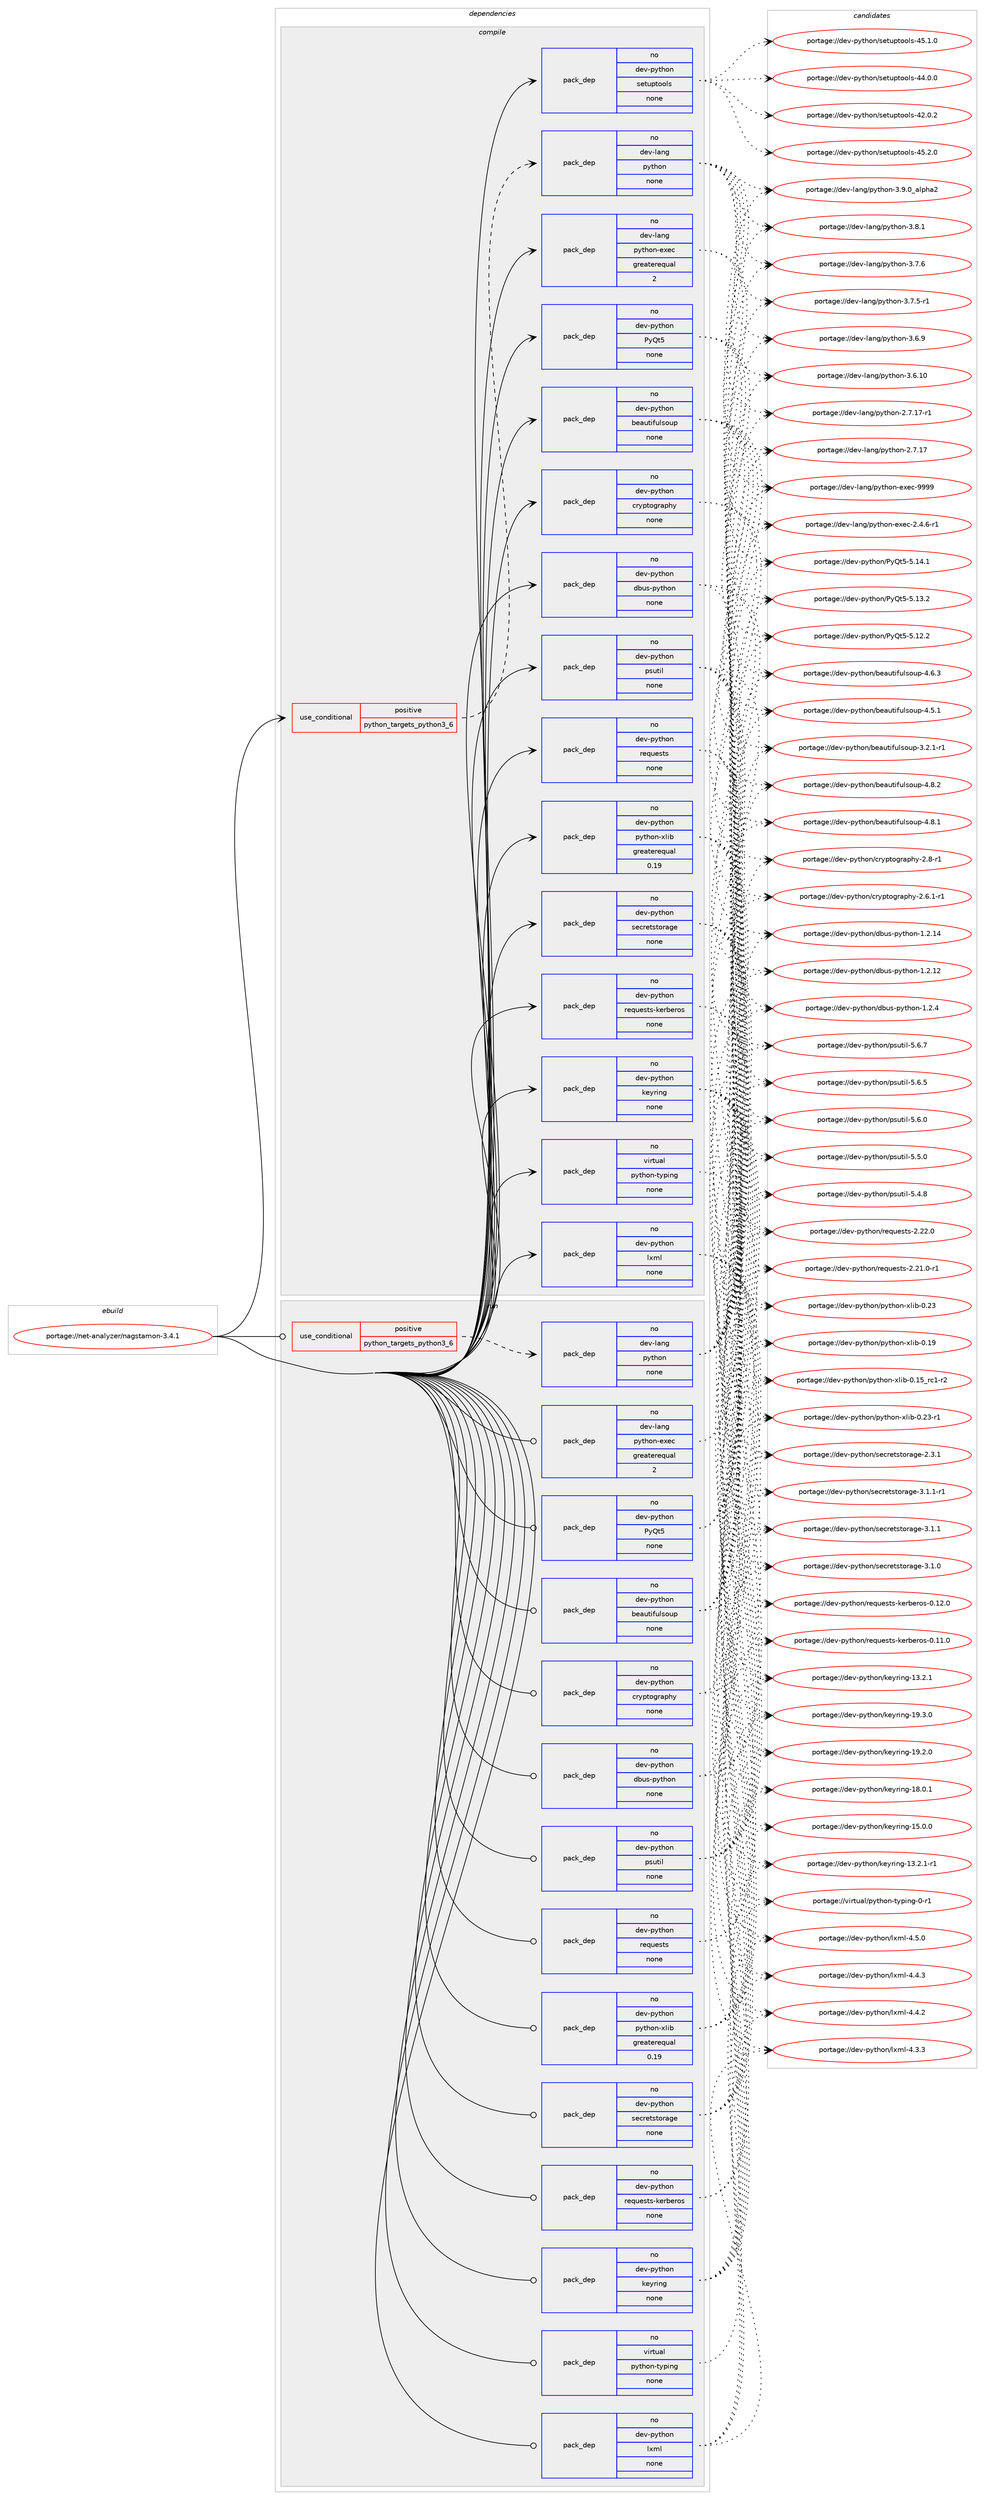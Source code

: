 digraph prolog {

# *************
# Graph options
# *************

newrank=true;
concentrate=true;
compound=true;
graph [rankdir=LR,fontname=Helvetica,fontsize=10,ranksep=1.5];#, ranksep=2.5, nodesep=0.2];
edge  [arrowhead=vee];
node  [fontname=Helvetica,fontsize=10];

# **********
# The ebuild
# **********

subgraph cluster_leftcol {
color=gray;
rank=same;
label=<<i>ebuild</i>>;
id [label="portage://net-analyzer/nagstamon-3.4.1", color=red, width=4, href="../net-analyzer/nagstamon-3.4.1.svg"];
}

# ****************
# The dependencies
# ****************

subgraph cluster_midcol {
color=gray;
label=<<i>dependencies</i>>;
subgraph cluster_compile {
fillcolor="#eeeeee";
style=filled;
label=<<i>compile</i>>;
subgraph cond34678 {
dependency154075 [label=<<TABLE BORDER="0" CELLBORDER="1" CELLSPACING="0" CELLPADDING="4"><TR><TD ROWSPAN="3" CELLPADDING="10">use_conditional</TD></TR><TR><TD>positive</TD></TR><TR><TD>python_targets_python3_6</TD></TR></TABLE>>, shape=none, color=red];
subgraph pack116870 {
dependency154076 [label=<<TABLE BORDER="0" CELLBORDER="1" CELLSPACING="0" CELLPADDING="4" WIDTH="220"><TR><TD ROWSPAN="6" CELLPADDING="30">pack_dep</TD></TR><TR><TD WIDTH="110">no</TD></TR><TR><TD>dev-lang</TD></TR><TR><TD>python</TD></TR><TR><TD>none</TD></TR><TR><TD></TD></TR></TABLE>>, shape=none, color=blue];
}
dependency154075:e -> dependency154076:w [weight=20,style="dashed",arrowhead="vee"];
}
id:e -> dependency154075:w [weight=20,style="solid",arrowhead="vee"];
subgraph pack116871 {
dependency154077 [label=<<TABLE BORDER="0" CELLBORDER="1" CELLSPACING="0" CELLPADDING="4" WIDTH="220"><TR><TD ROWSPAN="6" CELLPADDING="30">pack_dep</TD></TR><TR><TD WIDTH="110">no</TD></TR><TR><TD>dev-lang</TD></TR><TR><TD>python-exec</TD></TR><TR><TD>greaterequal</TD></TR><TR><TD>2</TD></TR></TABLE>>, shape=none, color=blue];
}
id:e -> dependency154077:w [weight=20,style="solid",arrowhead="vee"];
subgraph pack116872 {
dependency154078 [label=<<TABLE BORDER="0" CELLBORDER="1" CELLSPACING="0" CELLPADDING="4" WIDTH="220"><TR><TD ROWSPAN="6" CELLPADDING="30">pack_dep</TD></TR><TR><TD WIDTH="110">no</TD></TR><TR><TD>dev-python</TD></TR><TR><TD>PyQt5</TD></TR><TR><TD>none</TD></TR><TR><TD></TD></TR></TABLE>>, shape=none, color=blue];
}
id:e -> dependency154078:w [weight=20,style="solid",arrowhead="vee"];
subgraph pack116873 {
dependency154079 [label=<<TABLE BORDER="0" CELLBORDER="1" CELLSPACING="0" CELLPADDING="4" WIDTH="220"><TR><TD ROWSPAN="6" CELLPADDING="30">pack_dep</TD></TR><TR><TD WIDTH="110">no</TD></TR><TR><TD>dev-python</TD></TR><TR><TD>beautifulsoup</TD></TR><TR><TD>none</TD></TR><TR><TD></TD></TR></TABLE>>, shape=none, color=blue];
}
id:e -> dependency154079:w [weight=20,style="solid",arrowhead="vee"];
subgraph pack116874 {
dependency154080 [label=<<TABLE BORDER="0" CELLBORDER="1" CELLSPACING="0" CELLPADDING="4" WIDTH="220"><TR><TD ROWSPAN="6" CELLPADDING="30">pack_dep</TD></TR><TR><TD WIDTH="110">no</TD></TR><TR><TD>dev-python</TD></TR><TR><TD>cryptography</TD></TR><TR><TD>none</TD></TR><TR><TD></TD></TR></TABLE>>, shape=none, color=blue];
}
id:e -> dependency154080:w [weight=20,style="solid",arrowhead="vee"];
subgraph pack116875 {
dependency154081 [label=<<TABLE BORDER="0" CELLBORDER="1" CELLSPACING="0" CELLPADDING="4" WIDTH="220"><TR><TD ROWSPAN="6" CELLPADDING="30">pack_dep</TD></TR><TR><TD WIDTH="110">no</TD></TR><TR><TD>dev-python</TD></TR><TR><TD>dbus-python</TD></TR><TR><TD>none</TD></TR><TR><TD></TD></TR></TABLE>>, shape=none, color=blue];
}
id:e -> dependency154081:w [weight=20,style="solid",arrowhead="vee"];
subgraph pack116876 {
dependency154082 [label=<<TABLE BORDER="0" CELLBORDER="1" CELLSPACING="0" CELLPADDING="4" WIDTH="220"><TR><TD ROWSPAN="6" CELLPADDING="30">pack_dep</TD></TR><TR><TD WIDTH="110">no</TD></TR><TR><TD>dev-python</TD></TR><TR><TD>keyring</TD></TR><TR><TD>none</TD></TR><TR><TD></TD></TR></TABLE>>, shape=none, color=blue];
}
id:e -> dependency154082:w [weight=20,style="solid",arrowhead="vee"];
subgraph pack116877 {
dependency154083 [label=<<TABLE BORDER="0" CELLBORDER="1" CELLSPACING="0" CELLPADDING="4" WIDTH="220"><TR><TD ROWSPAN="6" CELLPADDING="30">pack_dep</TD></TR><TR><TD WIDTH="110">no</TD></TR><TR><TD>dev-python</TD></TR><TR><TD>lxml</TD></TR><TR><TD>none</TD></TR><TR><TD></TD></TR></TABLE>>, shape=none, color=blue];
}
id:e -> dependency154083:w [weight=20,style="solid",arrowhead="vee"];
subgraph pack116878 {
dependency154084 [label=<<TABLE BORDER="0" CELLBORDER="1" CELLSPACING="0" CELLPADDING="4" WIDTH="220"><TR><TD ROWSPAN="6" CELLPADDING="30">pack_dep</TD></TR><TR><TD WIDTH="110">no</TD></TR><TR><TD>dev-python</TD></TR><TR><TD>psutil</TD></TR><TR><TD>none</TD></TR><TR><TD></TD></TR></TABLE>>, shape=none, color=blue];
}
id:e -> dependency154084:w [weight=20,style="solid",arrowhead="vee"];
subgraph pack116879 {
dependency154085 [label=<<TABLE BORDER="0" CELLBORDER="1" CELLSPACING="0" CELLPADDING="4" WIDTH="220"><TR><TD ROWSPAN="6" CELLPADDING="30">pack_dep</TD></TR><TR><TD WIDTH="110">no</TD></TR><TR><TD>dev-python</TD></TR><TR><TD>python-xlib</TD></TR><TR><TD>greaterequal</TD></TR><TR><TD>0.19</TD></TR></TABLE>>, shape=none, color=blue];
}
id:e -> dependency154085:w [weight=20,style="solid",arrowhead="vee"];
subgraph pack116880 {
dependency154086 [label=<<TABLE BORDER="0" CELLBORDER="1" CELLSPACING="0" CELLPADDING="4" WIDTH="220"><TR><TD ROWSPAN="6" CELLPADDING="30">pack_dep</TD></TR><TR><TD WIDTH="110">no</TD></TR><TR><TD>dev-python</TD></TR><TR><TD>requests</TD></TR><TR><TD>none</TD></TR><TR><TD></TD></TR></TABLE>>, shape=none, color=blue];
}
id:e -> dependency154086:w [weight=20,style="solid",arrowhead="vee"];
subgraph pack116881 {
dependency154087 [label=<<TABLE BORDER="0" CELLBORDER="1" CELLSPACING="0" CELLPADDING="4" WIDTH="220"><TR><TD ROWSPAN="6" CELLPADDING="30">pack_dep</TD></TR><TR><TD WIDTH="110">no</TD></TR><TR><TD>dev-python</TD></TR><TR><TD>requests-kerberos</TD></TR><TR><TD>none</TD></TR><TR><TD></TD></TR></TABLE>>, shape=none, color=blue];
}
id:e -> dependency154087:w [weight=20,style="solid",arrowhead="vee"];
subgraph pack116882 {
dependency154088 [label=<<TABLE BORDER="0" CELLBORDER="1" CELLSPACING="0" CELLPADDING="4" WIDTH="220"><TR><TD ROWSPAN="6" CELLPADDING="30">pack_dep</TD></TR><TR><TD WIDTH="110">no</TD></TR><TR><TD>dev-python</TD></TR><TR><TD>secretstorage</TD></TR><TR><TD>none</TD></TR><TR><TD></TD></TR></TABLE>>, shape=none, color=blue];
}
id:e -> dependency154088:w [weight=20,style="solid",arrowhead="vee"];
subgraph pack116883 {
dependency154089 [label=<<TABLE BORDER="0" CELLBORDER="1" CELLSPACING="0" CELLPADDING="4" WIDTH="220"><TR><TD ROWSPAN="6" CELLPADDING="30">pack_dep</TD></TR><TR><TD WIDTH="110">no</TD></TR><TR><TD>dev-python</TD></TR><TR><TD>setuptools</TD></TR><TR><TD>none</TD></TR><TR><TD></TD></TR></TABLE>>, shape=none, color=blue];
}
id:e -> dependency154089:w [weight=20,style="solid",arrowhead="vee"];
subgraph pack116884 {
dependency154090 [label=<<TABLE BORDER="0" CELLBORDER="1" CELLSPACING="0" CELLPADDING="4" WIDTH="220"><TR><TD ROWSPAN="6" CELLPADDING="30">pack_dep</TD></TR><TR><TD WIDTH="110">no</TD></TR><TR><TD>virtual</TD></TR><TR><TD>python-typing</TD></TR><TR><TD>none</TD></TR><TR><TD></TD></TR></TABLE>>, shape=none, color=blue];
}
id:e -> dependency154090:w [weight=20,style="solid",arrowhead="vee"];
}
subgraph cluster_compileandrun {
fillcolor="#eeeeee";
style=filled;
label=<<i>compile and run</i>>;
}
subgraph cluster_run {
fillcolor="#eeeeee";
style=filled;
label=<<i>run</i>>;
subgraph cond34679 {
dependency154091 [label=<<TABLE BORDER="0" CELLBORDER="1" CELLSPACING="0" CELLPADDING="4"><TR><TD ROWSPAN="3" CELLPADDING="10">use_conditional</TD></TR><TR><TD>positive</TD></TR><TR><TD>python_targets_python3_6</TD></TR></TABLE>>, shape=none, color=red];
subgraph pack116885 {
dependency154092 [label=<<TABLE BORDER="0" CELLBORDER="1" CELLSPACING="0" CELLPADDING="4" WIDTH="220"><TR><TD ROWSPAN="6" CELLPADDING="30">pack_dep</TD></TR><TR><TD WIDTH="110">no</TD></TR><TR><TD>dev-lang</TD></TR><TR><TD>python</TD></TR><TR><TD>none</TD></TR><TR><TD></TD></TR></TABLE>>, shape=none, color=blue];
}
dependency154091:e -> dependency154092:w [weight=20,style="dashed",arrowhead="vee"];
}
id:e -> dependency154091:w [weight=20,style="solid",arrowhead="odot"];
subgraph pack116886 {
dependency154093 [label=<<TABLE BORDER="0" CELLBORDER="1" CELLSPACING="0" CELLPADDING="4" WIDTH="220"><TR><TD ROWSPAN="6" CELLPADDING="30">pack_dep</TD></TR><TR><TD WIDTH="110">no</TD></TR><TR><TD>dev-lang</TD></TR><TR><TD>python-exec</TD></TR><TR><TD>greaterequal</TD></TR><TR><TD>2</TD></TR></TABLE>>, shape=none, color=blue];
}
id:e -> dependency154093:w [weight=20,style="solid",arrowhead="odot"];
subgraph pack116887 {
dependency154094 [label=<<TABLE BORDER="0" CELLBORDER="1" CELLSPACING="0" CELLPADDING="4" WIDTH="220"><TR><TD ROWSPAN="6" CELLPADDING="30">pack_dep</TD></TR><TR><TD WIDTH="110">no</TD></TR><TR><TD>dev-python</TD></TR><TR><TD>PyQt5</TD></TR><TR><TD>none</TD></TR><TR><TD></TD></TR></TABLE>>, shape=none, color=blue];
}
id:e -> dependency154094:w [weight=20,style="solid",arrowhead="odot"];
subgraph pack116888 {
dependency154095 [label=<<TABLE BORDER="0" CELLBORDER="1" CELLSPACING="0" CELLPADDING="4" WIDTH="220"><TR><TD ROWSPAN="6" CELLPADDING="30">pack_dep</TD></TR><TR><TD WIDTH="110">no</TD></TR><TR><TD>dev-python</TD></TR><TR><TD>beautifulsoup</TD></TR><TR><TD>none</TD></TR><TR><TD></TD></TR></TABLE>>, shape=none, color=blue];
}
id:e -> dependency154095:w [weight=20,style="solid",arrowhead="odot"];
subgraph pack116889 {
dependency154096 [label=<<TABLE BORDER="0" CELLBORDER="1" CELLSPACING="0" CELLPADDING="4" WIDTH="220"><TR><TD ROWSPAN="6" CELLPADDING="30">pack_dep</TD></TR><TR><TD WIDTH="110">no</TD></TR><TR><TD>dev-python</TD></TR><TR><TD>cryptography</TD></TR><TR><TD>none</TD></TR><TR><TD></TD></TR></TABLE>>, shape=none, color=blue];
}
id:e -> dependency154096:w [weight=20,style="solid",arrowhead="odot"];
subgraph pack116890 {
dependency154097 [label=<<TABLE BORDER="0" CELLBORDER="1" CELLSPACING="0" CELLPADDING="4" WIDTH="220"><TR><TD ROWSPAN="6" CELLPADDING="30">pack_dep</TD></TR><TR><TD WIDTH="110">no</TD></TR><TR><TD>dev-python</TD></TR><TR><TD>dbus-python</TD></TR><TR><TD>none</TD></TR><TR><TD></TD></TR></TABLE>>, shape=none, color=blue];
}
id:e -> dependency154097:w [weight=20,style="solid",arrowhead="odot"];
subgraph pack116891 {
dependency154098 [label=<<TABLE BORDER="0" CELLBORDER="1" CELLSPACING="0" CELLPADDING="4" WIDTH="220"><TR><TD ROWSPAN="6" CELLPADDING="30">pack_dep</TD></TR><TR><TD WIDTH="110">no</TD></TR><TR><TD>dev-python</TD></TR><TR><TD>keyring</TD></TR><TR><TD>none</TD></TR><TR><TD></TD></TR></TABLE>>, shape=none, color=blue];
}
id:e -> dependency154098:w [weight=20,style="solid",arrowhead="odot"];
subgraph pack116892 {
dependency154099 [label=<<TABLE BORDER="0" CELLBORDER="1" CELLSPACING="0" CELLPADDING="4" WIDTH="220"><TR><TD ROWSPAN="6" CELLPADDING="30">pack_dep</TD></TR><TR><TD WIDTH="110">no</TD></TR><TR><TD>dev-python</TD></TR><TR><TD>lxml</TD></TR><TR><TD>none</TD></TR><TR><TD></TD></TR></TABLE>>, shape=none, color=blue];
}
id:e -> dependency154099:w [weight=20,style="solid",arrowhead="odot"];
subgraph pack116893 {
dependency154100 [label=<<TABLE BORDER="0" CELLBORDER="1" CELLSPACING="0" CELLPADDING="4" WIDTH="220"><TR><TD ROWSPAN="6" CELLPADDING="30">pack_dep</TD></TR><TR><TD WIDTH="110">no</TD></TR><TR><TD>dev-python</TD></TR><TR><TD>psutil</TD></TR><TR><TD>none</TD></TR><TR><TD></TD></TR></TABLE>>, shape=none, color=blue];
}
id:e -> dependency154100:w [weight=20,style="solid",arrowhead="odot"];
subgraph pack116894 {
dependency154101 [label=<<TABLE BORDER="0" CELLBORDER="1" CELLSPACING="0" CELLPADDING="4" WIDTH="220"><TR><TD ROWSPAN="6" CELLPADDING="30">pack_dep</TD></TR><TR><TD WIDTH="110">no</TD></TR><TR><TD>dev-python</TD></TR><TR><TD>python-xlib</TD></TR><TR><TD>greaterequal</TD></TR><TR><TD>0.19</TD></TR></TABLE>>, shape=none, color=blue];
}
id:e -> dependency154101:w [weight=20,style="solid",arrowhead="odot"];
subgraph pack116895 {
dependency154102 [label=<<TABLE BORDER="0" CELLBORDER="1" CELLSPACING="0" CELLPADDING="4" WIDTH="220"><TR><TD ROWSPAN="6" CELLPADDING="30">pack_dep</TD></TR><TR><TD WIDTH="110">no</TD></TR><TR><TD>dev-python</TD></TR><TR><TD>requests</TD></TR><TR><TD>none</TD></TR><TR><TD></TD></TR></TABLE>>, shape=none, color=blue];
}
id:e -> dependency154102:w [weight=20,style="solid",arrowhead="odot"];
subgraph pack116896 {
dependency154103 [label=<<TABLE BORDER="0" CELLBORDER="1" CELLSPACING="0" CELLPADDING="4" WIDTH="220"><TR><TD ROWSPAN="6" CELLPADDING="30">pack_dep</TD></TR><TR><TD WIDTH="110">no</TD></TR><TR><TD>dev-python</TD></TR><TR><TD>requests-kerberos</TD></TR><TR><TD>none</TD></TR><TR><TD></TD></TR></TABLE>>, shape=none, color=blue];
}
id:e -> dependency154103:w [weight=20,style="solid",arrowhead="odot"];
subgraph pack116897 {
dependency154104 [label=<<TABLE BORDER="0" CELLBORDER="1" CELLSPACING="0" CELLPADDING="4" WIDTH="220"><TR><TD ROWSPAN="6" CELLPADDING="30">pack_dep</TD></TR><TR><TD WIDTH="110">no</TD></TR><TR><TD>dev-python</TD></TR><TR><TD>secretstorage</TD></TR><TR><TD>none</TD></TR><TR><TD></TD></TR></TABLE>>, shape=none, color=blue];
}
id:e -> dependency154104:w [weight=20,style="solid",arrowhead="odot"];
subgraph pack116898 {
dependency154105 [label=<<TABLE BORDER="0" CELLBORDER="1" CELLSPACING="0" CELLPADDING="4" WIDTH="220"><TR><TD ROWSPAN="6" CELLPADDING="30">pack_dep</TD></TR><TR><TD WIDTH="110">no</TD></TR><TR><TD>virtual</TD></TR><TR><TD>python-typing</TD></TR><TR><TD>none</TD></TR><TR><TD></TD></TR></TABLE>>, shape=none, color=blue];
}
id:e -> dependency154105:w [weight=20,style="solid",arrowhead="odot"];
}
}

# **************
# The candidates
# **************

subgraph cluster_choices {
rank=same;
color=gray;
label=<<i>candidates</i>>;

subgraph choice116870 {
color=black;
nodesep=1;
choice10010111845108971101034711212111610411111045514657464895971081121049750 [label="portage://dev-lang/python-3.9.0_alpha2", color=red, width=4,href="../dev-lang/python-3.9.0_alpha2.svg"];
choice100101118451089711010347112121116104111110455146564649 [label="portage://dev-lang/python-3.8.1", color=red, width=4,href="../dev-lang/python-3.8.1.svg"];
choice100101118451089711010347112121116104111110455146554654 [label="portage://dev-lang/python-3.7.6", color=red, width=4,href="../dev-lang/python-3.7.6.svg"];
choice1001011184510897110103471121211161041111104551465546534511449 [label="portage://dev-lang/python-3.7.5-r1", color=red, width=4,href="../dev-lang/python-3.7.5-r1.svg"];
choice100101118451089711010347112121116104111110455146544657 [label="portage://dev-lang/python-3.6.9", color=red, width=4,href="../dev-lang/python-3.6.9.svg"];
choice10010111845108971101034711212111610411111045514654464948 [label="portage://dev-lang/python-3.6.10", color=red, width=4,href="../dev-lang/python-3.6.10.svg"];
choice100101118451089711010347112121116104111110455046554649554511449 [label="portage://dev-lang/python-2.7.17-r1", color=red, width=4,href="../dev-lang/python-2.7.17-r1.svg"];
choice10010111845108971101034711212111610411111045504655464955 [label="portage://dev-lang/python-2.7.17", color=red, width=4,href="../dev-lang/python-2.7.17.svg"];
dependency154076:e -> choice10010111845108971101034711212111610411111045514657464895971081121049750:w [style=dotted,weight="100"];
dependency154076:e -> choice100101118451089711010347112121116104111110455146564649:w [style=dotted,weight="100"];
dependency154076:e -> choice100101118451089711010347112121116104111110455146554654:w [style=dotted,weight="100"];
dependency154076:e -> choice1001011184510897110103471121211161041111104551465546534511449:w [style=dotted,weight="100"];
dependency154076:e -> choice100101118451089711010347112121116104111110455146544657:w [style=dotted,weight="100"];
dependency154076:e -> choice10010111845108971101034711212111610411111045514654464948:w [style=dotted,weight="100"];
dependency154076:e -> choice100101118451089711010347112121116104111110455046554649554511449:w [style=dotted,weight="100"];
dependency154076:e -> choice10010111845108971101034711212111610411111045504655464955:w [style=dotted,weight="100"];
}
subgraph choice116871 {
color=black;
nodesep=1;
choice10010111845108971101034711212111610411111045101120101994557575757 [label="portage://dev-lang/python-exec-9999", color=red, width=4,href="../dev-lang/python-exec-9999.svg"];
choice10010111845108971101034711212111610411111045101120101994550465246544511449 [label="portage://dev-lang/python-exec-2.4.6-r1", color=red, width=4,href="../dev-lang/python-exec-2.4.6-r1.svg"];
dependency154077:e -> choice10010111845108971101034711212111610411111045101120101994557575757:w [style=dotted,weight="100"];
dependency154077:e -> choice10010111845108971101034711212111610411111045101120101994550465246544511449:w [style=dotted,weight="100"];
}
subgraph choice116872 {
color=black;
nodesep=1;
choice100101118451121211161041111104780121811165345534649524649 [label="portage://dev-python/PyQt5-5.14.1", color=red, width=4,href="../dev-python/PyQt5-5.14.1.svg"];
choice100101118451121211161041111104780121811165345534649514650 [label="portage://dev-python/PyQt5-5.13.2", color=red, width=4,href="../dev-python/PyQt5-5.13.2.svg"];
choice100101118451121211161041111104780121811165345534649504650 [label="portage://dev-python/PyQt5-5.12.2", color=red, width=4,href="../dev-python/PyQt5-5.12.2.svg"];
dependency154078:e -> choice100101118451121211161041111104780121811165345534649524649:w [style=dotted,weight="100"];
dependency154078:e -> choice100101118451121211161041111104780121811165345534649514650:w [style=dotted,weight="100"];
dependency154078:e -> choice100101118451121211161041111104780121811165345534649504650:w [style=dotted,weight="100"];
}
subgraph choice116873 {
color=black;
nodesep=1;
choice10010111845112121116104111110479810197117116105102117108115111117112455246564650 [label="portage://dev-python/beautifulsoup-4.8.2", color=red, width=4,href="../dev-python/beautifulsoup-4.8.2.svg"];
choice10010111845112121116104111110479810197117116105102117108115111117112455246564649 [label="portage://dev-python/beautifulsoup-4.8.1", color=red, width=4,href="../dev-python/beautifulsoup-4.8.1.svg"];
choice10010111845112121116104111110479810197117116105102117108115111117112455246544651 [label="portage://dev-python/beautifulsoup-4.6.3", color=red, width=4,href="../dev-python/beautifulsoup-4.6.3.svg"];
choice10010111845112121116104111110479810197117116105102117108115111117112455246534649 [label="portage://dev-python/beautifulsoup-4.5.1", color=red, width=4,href="../dev-python/beautifulsoup-4.5.1.svg"];
choice100101118451121211161041111104798101971171161051021171081151111171124551465046494511449 [label="portage://dev-python/beautifulsoup-3.2.1-r1", color=red, width=4,href="../dev-python/beautifulsoup-3.2.1-r1.svg"];
dependency154079:e -> choice10010111845112121116104111110479810197117116105102117108115111117112455246564650:w [style=dotted,weight="100"];
dependency154079:e -> choice10010111845112121116104111110479810197117116105102117108115111117112455246564649:w [style=dotted,weight="100"];
dependency154079:e -> choice10010111845112121116104111110479810197117116105102117108115111117112455246544651:w [style=dotted,weight="100"];
dependency154079:e -> choice10010111845112121116104111110479810197117116105102117108115111117112455246534649:w [style=dotted,weight="100"];
dependency154079:e -> choice100101118451121211161041111104798101971171161051021171081151111171124551465046494511449:w [style=dotted,weight="100"];
}
subgraph choice116874 {
color=black;
nodesep=1;
choice10010111845112121116104111110479911412111211611110311497112104121455046564511449 [label="portage://dev-python/cryptography-2.8-r1", color=red, width=4,href="../dev-python/cryptography-2.8-r1.svg"];
choice100101118451121211161041111104799114121112116111103114971121041214550465446494511449 [label="portage://dev-python/cryptography-2.6.1-r1", color=red, width=4,href="../dev-python/cryptography-2.6.1-r1.svg"];
dependency154080:e -> choice10010111845112121116104111110479911412111211611110311497112104121455046564511449:w [style=dotted,weight="100"];
dependency154080:e -> choice100101118451121211161041111104799114121112116111103114971121041214550465446494511449:w [style=dotted,weight="100"];
}
subgraph choice116875 {
color=black;
nodesep=1;
choice10010111845112121116104111110471009811711545112121116104111110454946504652 [label="portage://dev-python/dbus-python-1.2.4", color=red, width=4,href="../dev-python/dbus-python-1.2.4.svg"];
choice1001011184511212111610411111047100981171154511212111610411111045494650464952 [label="portage://dev-python/dbus-python-1.2.14", color=red, width=4,href="../dev-python/dbus-python-1.2.14.svg"];
choice1001011184511212111610411111047100981171154511212111610411111045494650464950 [label="portage://dev-python/dbus-python-1.2.12", color=red, width=4,href="../dev-python/dbus-python-1.2.12.svg"];
dependency154081:e -> choice10010111845112121116104111110471009811711545112121116104111110454946504652:w [style=dotted,weight="100"];
dependency154081:e -> choice1001011184511212111610411111047100981171154511212111610411111045494650464952:w [style=dotted,weight="100"];
dependency154081:e -> choice1001011184511212111610411111047100981171154511212111610411111045494650464950:w [style=dotted,weight="100"];
}
subgraph choice116876 {
color=black;
nodesep=1;
choice100101118451121211161041111104710710112111410511010345495746514648 [label="portage://dev-python/keyring-19.3.0", color=red, width=4,href="../dev-python/keyring-19.3.0.svg"];
choice100101118451121211161041111104710710112111410511010345495746504648 [label="portage://dev-python/keyring-19.2.0", color=red, width=4,href="../dev-python/keyring-19.2.0.svg"];
choice100101118451121211161041111104710710112111410511010345495646484649 [label="portage://dev-python/keyring-18.0.1", color=red, width=4,href="../dev-python/keyring-18.0.1.svg"];
choice100101118451121211161041111104710710112111410511010345495346484648 [label="portage://dev-python/keyring-15.0.0", color=red, width=4,href="../dev-python/keyring-15.0.0.svg"];
choice1001011184511212111610411111047107101121114105110103454951465046494511449 [label="portage://dev-python/keyring-13.2.1-r1", color=red, width=4,href="../dev-python/keyring-13.2.1-r1.svg"];
choice100101118451121211161041111104710710112111410511010345495146504649 [label="portage://dev-python/keyring-13.2.1", color=red, width=4,href="../dev-python/keyring-13.2.1.svg"];
dependency154082:e -> choice100101118451121211161041111104710710112111410511010345495746514648:w [style=dotted,weight="100"];
dependency154082:e -> choice100101118451121211161041111104710710112111410511010345495746504648:w [style=dotted,weight="100"];
dependency154082:e -> choice100101118451121211161041111104710710112111410511010345495646484649:w [style=dotted,weight="100"];
dependency154082:e -> choice100101118451121211161041111104710710112111410511010345495346484648:w [style=dotted,weight="100"];
dependency154082:e -> choice1001011184511212111610411111047107101121114105110103454951465046494511449:w [style=dotted,weight="100"];
dependency154082:e -> choice100101118451121211161041111104710710112111410511010345495146504649:w [style=dotted,weight="100"];
}
subgraph choice116877 {
color=black;
nodesep=1;
choice1001011184511212111610411111047108120109108455246534648 [label="portage://dev-python/lxml-4.5.0", color=red, width=4,href="../dev-python/lxml-4.5.0.svg"];
choice1001011184511212111610411111047108120109108455246524651 [label="portage://dev-python/lxml-4.4.3", color=red, width=4,href="../dev-python/lxml-4.4.3.svg"];
choice1001011184511212111610411111047108120109108455246524650 [label="portage://dev-python/lxml-4.4.2", color=red, width=4,href="../dev-python/lxml-4.4.2.svg"];
choice1001011184511212111610411111047108120109108455246514651 [label="portage://dev-python/lxml-4.3.3", color=red, width=4,href="../dev-python/lxml-4.3.3.svg"];
dependency154083:e -> choice1001011184511212111610411111047108120109108455246534648:w [style=dotted,weight="100"];
dependency154083:e -> choice1001011184511212111610411111047108120109108455246524651:w [style=dotted,weight="100"];
dependency154083:e -> choice1001011184511212111610411111047108120109108455246524650:w [style=dotted,weight="100"];
dependency154083:e -> choice1001011184511212111610411111047108120109108455246514651:w [style=dotted,weight="100"];
}
subgraph choice116878 {
color=black;
nodesep=1;
choice1001011184511212111610411111047112115117116105108455346544655 [label="portage://dev-python/psutil-5.6.7", color=red, width=4,href="../dev-python/psutil-5.6.7.svg"];
choice1001011184511212111610411111047112115117116105108455346544653 [label="portage://dev-python/psutil-5.6.5", color=red, width=4,href="../dev-python/psutil-5.6.5.svg"];
choice1001011184511212111610411111047112115117116105108455346544648 [label="portage://dev-python/psutil-5.6.0", color=red, width=4,href="../dev-python/psutil-5.6.0.svg"];
choice1001011184511212111610411111047112115117116105108455346534648 [label="portage://dev-python/psutil-5.5.0", color=red, width=4,href="../dev-python/psutil-5.5.0.svg"];
choice1001011184511212111610411111047112115117116105108455346524656 [label="portage://dev-python/psutil-5.4.8", color=red, width=4,href="../dev-python/psutil-5.4.8.svg"];
dependency154084:e -> choice1001011184511212111610411111047112115117116105108455346544655:w [style=dotted,weight="100"];
dependency154084:e -> choice1001011184511212111610411111047112115117116105108455346544653:w [style=dotted,weight="100"];
dependency154084:e -> choice1001011184511212111610411111047112115117116105108455346544648:w [style=dotted,weight="100"];
dependency154084:e -> choice1001011184511212111610411111047112115117116105108455346534648:w [style=dotted,weight="100"];
dependency154084:e -> choice1001011184511212111610411111047112115117116105108455346524656:w [style=dotted,weight="100"];
}
subgraph choice116879 {
color=black;
nodesep=1;
choice1001011184511212111610411111047112121116104111110451201081059845484650514511449 [label="portage://dev-python/python-xlib-0.23-r1", color=red, width=4,href="../dev-python/python-xlib-0.23-r1.svg"];
choice100101118451121211161041111104711212111610411111045120108105984548465051 [label="portage://dev-python/python-xlib-0.23", color=red, width=4,href="../dev-python/python-xlib-0.23.svg"];
choice100101118451121211161041111104711212111610411111045120108105984548464957 [label="portage://dev-python/python-xlib-0.19", color=red, width=4,href="../dev-python/python-xlib-0.19.svg"];
choice1001011184511212111610411111047112121116104111110451201081059845484649539511499494511450 [label="portage://dev-python/python-xlib-0.15_rc1-r2", color=red, width=4,href="../dev-python/python-xlib-0.15_rc1-r2.svg"];
dependency154085:e -> choice1001011184511212111610411111047112121116104111110451201081059845484650514511449:w [style=dotted,weight="100"];
dependency154085:e -> choice100101118451121211161041111104711212111610411111045120108105984548465051:w [style=dotted,weight="100"];
dependency154085:e -> choice100101118451121211161041111104711212111610411111045120108105984548464957:w [style=dotted,weight="100"];
dependency154085:e -> choice1001011184511212111610411111047112121116104111110451201081059845484649539511499494511450:w [style=dotted,weight="100"];
}
subgraph choice116880 {
color=black;
nodesep=1;
choice100101118451121211161041111104711410111311710111511611545504650504648 [label="portage://dev-python/requests-2.22.0", color=red, width=4,href="../dev-python/requests-2.22.0.svg"];
choice1001011184511212111610411111047114101113117101115116115455046504946484511449 [label="portage://dev-python/requests-2.21.0-r1", color=red, width=4,href="../dev-python/requests-2.21.0-r1.svg"];
dependency154086:e -> choice100101118451121211161041111104711410111311710111511611545504650504648:w [style=dotted,weight="100"];
dependency154086:e -> choice1001011184511212111610411111047114101113117101115116115455046504946484511449:w [style=dotted,weight="100"];
}
subgraph choice116881 {
color=black;
nodesep=1;
choice1001011184511212111610411111047114101113117101115116115451071011149810111411111545484649504648 [label="portage://dev-python/requests-kerberos-0.12.0", color=red, width=4,href="../dev-python/requests-kerberos-0.12.0.svg"];
choice1001011184511212111610411111047114101113117101115116115451071011149810111411111545484649494648 [label="portage://dev-python/requests-kerberos-0.11.0", color=red, width=4,href="../dev-python/requests-kerberos-0.11.0.svg"];
dependency154087:e -> choice1001011184511212111610411111047114101113117101115116115451071011149810111411111545484649504648:w [style=dotted,weight="100"];
dependency154087:e -> choice1001011184511212111610411111047114101113117101115116115451071011149810111411111545484649494648:w [style=dotted,weight="100"];
}
subgraph choice116882 {
color=black;
nodesep=1;
choice100101118451121211161041111104711510199114101116115116111114971031014551464946494511449 [label="portage://dev-python/secretstorage-3.1.1-r1", color=red, width=4,href="../dev-python/secretstorage-3.1.1-r1.svg"];
choice10010111845112121116104111110471151019911410111611511611111497103101455146494649 [label="portage://dev-python/secretstorage-3.1.1", color=red, width=4,href="../dev-python/secretstorage-3.1.1.svg"];
choice10010111845112121116104111110471151019911410111611511611111497103101455146494648 [label="portage://dev-python/secretstorage-3.1.0", color=red, width=4,href="../dev-python/secretstorage-3.1.0.svg"];
choice10010111845112121116104111110471151019911410111611511611111497103101455046514649 [label="portage://dev-python/secretstorage-2.3.1", color=red, width=4,href="../dev-python/secretstorage-2.3.1.svg"];
dependency154088:e -> choice100101118451121211161041111104711510199114101116115116111114971031014551464946494511449:w [style=dotted,weight="100"];
dependency154088:e -> choice10010111845112121116104111110471151019911410111611511611111497103101455146494649:w [style=dotted,weight="100"];
dependency154088:e -> choice10010111845112121116104111110471151019911410111611511611111497103101455146494648:w [style=dotted,weight="100"];
dependency154088:e -> choice10010111845112121116104111110471151019911410111611511611111497103101455046514649:w [style=dotted,weight="100"];
}
subgraph choice116883 {
color=black;
nodesep=1;
choice100101118451121211161041111104711510111611711211611111110811545525346504648 [label="portage://dev-python/setuptools-45.2.0", color=red, width=4,href="../dev-python/setuptools-45.2.0.svg"];
choice100101118451121211161041111104711510111611711211611111110811545525346494648 [label="portage://dev-python/setuptools-45.1.0", color=red, width=4,href="../dev-python/setuptools-45.1.0.svg"];
choice100101118451121211161041111104711510111611711211611111110811545525246484648 [label="portage://dev-python/setuptools-44.0.0", color=red, width=4,href="../dev-python/setuptools-44.0.0.svg"];
choice100101118451121211161041111104711510111611711211611111110811545525046484650 [label="portage://dev-python/setuptools-42.0.2", color=red, width=4,href="../dev-python/setuptools-42.0.2.svg"];
dependency154089:e -> choice100101118451121211161041111104711510111611711211611111110811545525346504648:w [style=dotted,weight="100"];
dependency154089:e -> choice100101118451121211161041111104711510111611711211611111110811545525346494648:w [style=dotted,weight="100"];
dependency154089:e -> choice100101118451121211161041111104711510111611711211611111110811545525246484648:w [style=dotted,weight="100"];
dependency154089:e -> choice100101118451121211161041111104711510111611711211611111110811545525046484650:w [style=dotted,weight="100"];
}
subgraph choice116884 {
color=black;
nodesep=1;
choice11810511411611797108471121211161041111104511612111210511010345484511449 [label="portage://virtual/python-typing-0-r1", color=red, width=4,href="../virtual/python-typing-0-r1.svg"];
dependency154090:e -> choice11810511411611797108471121211161041111104511612111210511010345484511449:w [style=dotted,weight="100"];
}
subgraph choice116885 {
color=black;
nodesep=1;
choice10010111845108971101034711212111610411111045514657464895971081121049750 [label="portage://dev-lang/python-3.9.0_alpha2", color=red, width=4,href="../dev-lang/python-3.9.0_alpha2.svg"];
choice100101118451089711010347112121116104111110455146564649 [label="portage://dev-lang/python-3.8.1", color=red, width=4,href="../dev-lang/python-3.8.1.svg"];
choice100101118451089711010347112121116104111110455146554654 [label="portage://dev-lang/python-3.7.6", color=red, width=4,href="../dev-lang/python-3.7.6.svg"];
choice1001011184510897110103471121211161041111104551465546534511449 [label="portage://dev-lang/python-3.7.5-r1", color=red, width=4,href="../dev-lang/python-3.7.5-r1.svg"];
choice100101118451089711010347112121116104111110455146544657 [label="portage://dev-lang/python-3.6.9", color=red, width=4,href="../dev-lang/python-3.6.9.svg"];
choice10010111845108971101034711212111610411111045514654464948 [label="portage://dev-lang/python-3.6.10", color=red, width=4,href="../dev-lang/python-3.6.10.svg"];
choice100101118451089711010347112121116104111110455046554649554511449 [label="portage://dev-lang/python-2.7.17-r1", color=red, width=4,href="../dev-lang/python-2.7.17-r1.svg"];
choice10010111845108971101034711212111610411111045504655464955 [label="portage://dev-lang/python-2.7.17", color=red, width=4,href="../dev-lang/python-2.7.17.svg"];
dependency154092:e -> choice10010111845108971101034711212111610411111045514657464895971081121049750:w [style=dotted,weight="100"];
dependency154092:e -> choice100101118451089711010347112121116104111110455146564649:w [style=dotted,weight="100"];
dependency154092:e -> choice100101118451089711010347112121116104111110455146554654:w [style=dotted,weight="100"];
dependency154092:e -> choice1001011184510897110103471121211161041111104551465546534511449:w [style=dotted,weight="100"];
dependency154092:e -> choice100101118451089711010347112121116104111110455146544657:w [style=dotted,weight="100"];
dependency154092:e -> choice10010111845108971101034711212111610411111045514654464948:w [style=dotted,weight="100"];
dependency154092:e -> choice100101118451089711010347112121116104111110455046554649554511449:w [style=dotted,weight="100"];
dependency154092:e -> choice10010111845108971101034711212111610411111045504655464955:w [style=dotted,weight="100"];
}
subgraph choice116886 {
color=black;
nodesep=1;
choice10010111845108971101034711212111610411111045101120101994557575757 [label="portage://dev-lang/python-exec-9999", color=red, width=4,href="../dev-lang/python-exec-9999.svg"];
choice10010111845108971101034711212111610411111045101120101994550465246544511449 [label="portage://dev-lang/python-exec-2.4.6-r1", color=red, width=4,href="../dev-lang/python-exec-2.4.6-r1.svg"];
dependency154093:e -> choice10010111845108971101034711212111610411111045101120101994557575757:w [style=dotted,weight="100"];
dependency154093:e -> choice10010111845108971101034711212111610411111045101120101994550465246544511449:w [style=dotted,weight="100"];
}
subgraph choice116887 {
color=black;
nodesep=1;
choice100101118451121211161041111104780121811165345534649524649 [label="portage://dev-python/PyQt5-5.14.1", color=red, width=4,href="../dev-python/PyQt5-5.14.1.svg"];
choice100101118451121211161041111104780121811165345534649514650 [label="portage://dev-python/PyQt5-5.13.2", color=red, width=4,href="../dev-python/PyQt5-5.13.2.svg"];
choice100101118451121211161041111104780121811165345534649504650 [label="portage://dev-python/PyQt5-5.12.2", color=red, width=4,href="../dev-python/PyQt5-5.12.2.svg"];
dependency154094:e -> choice100101118451121211161041111104780121811165345534649524649:w [style=dotted,weight="100"];
dependency154094:e -> choice100101118451121211161041111104780121811165345534649514650:w [style=dotted,weight="100"];
dependency154094:e -> choice100101118451121211161041111104780121811165345534649504650:w [style=dotted,weight="100"];
}
subgraph choice116888 {
color=black;
nodesep=1;
choice10010111845112121116104111110479810197117116105102117108115111117112455246564650 [label="portage://dev-python/beautifulsoup-4.8.2", color=red, width=4,href="../dev-python/beautifulsoup-4.8.2.svg"];
choice10010111845112121116104111110479810197117116105102117108115111117112455246564649 [label="portage://dev-python/beautifulsoup-4.8.1", color=red, width=4,href="../dev-python/beautifulsoup-4.8.1.svg"];
choice10010111845112121116104111110479810197117116105102117108115111117112455246544651 [label="portage://dev-python/beautifulsoup-4.6.3", color=red, width=4,href="../dev-python/beautifulsoup-4.6.3.svg"];
choice10010111845112121116104111110479810197117116105102117108115111117112455246534649 [label="portage://dev-python/beautifulsoup-4.5.1", color=red, width=4,href="../dev-python/beautifulsoup-4.5.1.svg"];
choice100101118451121211161041111104798101971171161051021171081151111171124551465046494511449 [label="portage://dev-python/beautifulsoup-3.2.1-r1", color=red, width=4,href="../dev-python/beautifulsoup-3.2.1-r1.svg"];
dependency154095:e -> choice10010111845112121116104111110479810197117116105102117108115111117112455246564650:w [style=dotted,weight="100"];
dependency154095:e -> choice10010111845112121116104111110479810197117116105102117108115111117112455246564649:w [style=dotted,weight="100"];
dependency154095:e -> choice10010111845112121116104111110479810197117116105102117108115111117112455246544651:w [style=dotted,weight="100"];
dependency154095:e -> choice10010111845112121116104111110479810197117116105102117108115111117112455246534649:w [style=dotted,weight="100"];
dependency154095:e -> choice100101118451121211161041111104798101971171161051021171081151111171124551465046494511449:w [style=dotted,weight="100"];
}
subgraph choice116889 {
color=black;
nodesep=1;
choice10010111845112121116104111110479911412111211611110311497112104121455046564511449 [label="portage://dev-python/cryptography-2.8-r1", color=red, width=4,href="../dev-python/cryptography-2.8-r1.svg"];
choice100101118451121211161041111104799114121112116111103114971121041214550465446494511449 [label="portage://dev-python/cryptography-2.6.1-r1", color=red, width=4,href="../dev-python/cryptography-2.6.1-r1.svg"];
dependency154096:e -> choice10010111845112121116104111110479911412111211611110311497112104121455046564511449:w [style=dotted,weight="100"];
dependency154096:e -> choice100101118451121211161041111104799114121112116111103114971121041214550465446494511449:w [style=dotted,weight="100"];
}
subgraph choice116890 {
color=black;
nodesep=1;
choice10010111845112121116104111110471009811711545112121116104111110454946504652 [label="portage://dev-python/dbus-python-1.2.4", color=red, width=4,href="../dev-python/dbus-python-1.2.4.svg"];
choice1001011184511212111610411111047100981171154511212111610411111045494650464952 [label="portage://dev-python/dbus-python-1.2.14", color=red, width=4,href="../dev-python/dbus-python-1.2.14.svg"];
choice1001011184511212111610411111047100981171154511212111610411111045494650464950 [label="portage://dev-python/dbus-python-1.2.12", color=red, width=4,href="../dev-python/dbus-python-1.2.12.svg"];
dependency154097:e -> choice10010111845112121116104111110471009811711545112121116104111110454946504652:w [style=dotted,weight="100"];
dependency154097:e -> choice1001011184511212111610411111047100981171154511212111610411111045494650464952:w [style=dotted,weight="100"];
dependency154097:e -> choice1001011184511212111610411111047100981171154511212111610411111045494650464950:w [style=dotted,weight="100"];
}
subgraph choice116891 {
color=black;
nodesep=1;
choice100101118451121211161041111104710710112111410511010345495746514648 [label="portage://dev-python/keyring-19.3.0", color=red, width=4,href="../dev-python/keyring-19.3.0.svg"];
choice100101118451121211161041111104710710112111410511010345495746504648 [label="portage://dev-python/keyring-19.2.0", color=red, width=4,href="../dev-python/keyring-19.2.0.svg"];
choice100101118451121211161041111104710710112111410511010345495646484649 [label="portage://dev-python/keyring-18.0.1", color=red, width=4,href="../dev-python/keyring-18.0.1.svg"];
choice100101118451121211161041111104710710112111410511010345495346484648 [label="portage://dev-python/keyring-15.0.0", color=red, width=4,href="../dev-python/keyring-15.0.0.svg"];
choice1001011184511212111610411111047107101121114105110103454951465046494511449 [label="portage://dev-python/keyring-13.2.1-r1", color=red, width=4,href="../dev-python/keyring-13.2.1-r1.svg"];
choice100101118451121211161041111104710710112111410511010345495146504649 [label="portage://dev-python/keyring-13.2.1", color=red, width=4,href="../dev-python/keyring-13.2.1.svg"];
dependency154098:e -> choice100101118451121211161041111104710710112111410511010345495746514648:w [style=dotted,weight="100"];
dependency154098:e -> choice100101118451121211161041111104710710112111410511010345495746504648:w [style=dotted,weight="100"];
dependency154098:e -> choice100101118451121211161041111104710710112111410511010345495646484649:w [style=dotted,weight="100"];
dependency154098:e -> choice100101118451121211161041111104710710112111410511010345495346484648:w [style=dotted,weight="100"];
dependency154098:e -> choice1001011184511212111610411111047107101121114105110103454951465046494511449:w [style=dotted,weight="100"];
dependency154098:e -> choice100101118451121211161041111104710710112111410511010345495146504649:w [style=dotted,weight="100"];
}
subgraph choice116892 {
color=black;
nodesep=1;
choice1001011184511212111610411111047108120109108455246534648 [label="portage://dev-python/lxml-4.5.0", color=red, width=4,href="../dev-python/lxml-4.5.0.svg"];
choice1001011184511212111610411111047108120109108455246524651 [label="portage://dev-python/lxml-4.4.3", color=red, width=4,href="../dev-python/lxml-4.4.3.svg"];
choice1001011184511212111610411111047108120109108455246524650 [label="portage://dev-python/lxml-4.4.2", color=red, width=4,href="../dev-python/lxml-4.4.2.svg"];
choice1001011184511212111610411111047108120109108455246514651 [label="portage://dev-python/lxml-4.3.3", color=red, width=4,href="../dev-python/lxml-4.3.3.svg"];
dependency154099:e -> choice1001011184511212111610411111047108120109108455246534648:w [style=dotted,weight="100"];
dependency154099:e -> choice1001011184511212111610411111047108120109108455246524651:w [style=dotted,weight="100"];
dependency154099:e -> choice1001011184511212111610411111047108120109108455246524650:w [style=dotted,weight="100"];
dependency154099:e -> choice1001011184511212111610411111047108120109108455246514651:w [style=dotted,weight="100"];
}
subgraph choice116893 {
color=black;
nodesep=1;
choice1001011184511212111610411111047112115117116105108455346544655 [label="portage://dev-python/psutil-5.6.7", color=red, width=4,href="../dev-python/psutil-5.6.7.svg"];
choice1001011184511212111610411111047112115117116105108455346544653 [label="portage://dev-python/psutil-5.6.5", color=red, width=4,href="../dev-python/psutil-5.6.5.svg"];
choice1001011184511212111610411111047112115117116105108455346544648 [label="portage://dev-python/psutil-5.6.0", color=red, width=4,href="../dev-python/psutil-5.6.0.svg"];
choice1001011184511212111610411111047112115117116105108455346534648 [label="portage://dev-python/psutil-5.5.0", color=red, width=4,href="../dev-python/psutil-5.5.0.svg"];
choice1001011184511212111610411111047112115117116105108455346524656 [label="portage://dev-python/psutil-5.4.8", color=red, width=4,href="../dev-python/psutil-5.4.8.svg"];
dependency154100:e -> choice1001011184511212111610411111047112115117116105108455346544655:w [style=dotted,weight="100"];
dependency154100:e -> choice1001011184511212111610411111047112115117116105108455346544653:w [style=dotted,weight="100"];
dependency154100:e -> choice1001011184511212111610411111047112115117116105108455346544648:w [style=dotted,weight="100"];
dependency154100:e -> choice1001011184511212111610411111047112115117116105108455346534648:w [style=dotted,weight="100"];
dependency154100:e -> choice1001011184511212111610411111047112115117116105108455346524656:w [style=dotted,weight="100"];
}
subgraph choice116894 {
color=black;
nodesep=1;
choice1001011184511212111610411111047112121116104111110451201081059845484650514511449 [label="portage://dev-python/python-xlib-0.23-r1", color=red, width=4,href="../dev-python/python-xlib-0.23-r1.svg"];
choice100101118451121211161041111104711212111610411111045120108105984548465051 [label="portage://dev-python/python-xlib-0.23", color=red, width=4,href="../dev-python/python-xlib-0.23.svg"];
choice100101118451121211161041111104711212111610411111045120108105984548464957 [label="portage://dev-python/python-xlib-0.19", color=red, width=4,href="../dev-python/python-xlib-0.19.svg"];
choice1001011184511212111610411111047112121116104111110451201081059845484649539511499494511450 [label="portage://dev-python/python-xlib-0.15_rc1-r2", color=red, width=4,href="../dev-python/python-xlib-0.15_rc1-r2.svg"];
dependency154101:e -> choice1001011184511212111610411111047112121116104111110451201081059845484650514511449:w [style=dotted,weight="100"];
dependency154101:e -> choice100101118451121211161041111104711212111610411111045120108105984548465051:w [style=dotted,weight="100"];
dependency154101:e -> choice100101118451121211161041111104711212111610411111045120108105984548464957:w [style=dotted,weight="100"];
dependency154101:e -> choice1001011184511212111610411111047112121116104111110451201081059845484649539511499494511450:w [style=dotted,weight="100"];
}
subgraph choice116895 {
color=black;
nodesep=1;
choice100101118451121211161041111104711410111311710111511611545504650504648 [label="portage://dev-python/requests-2.22.0", color=red, width=4,href="../dev-python/requests-2.22.0.svg"];
choice1001011184511212111610411111047114101113117101115116115455046504946484511449 [label="portage://dev-python/requests-2.21.0-r1", color=red, width=4,href="../dev-python/requests-2.21.0-r1.svg"];
dependency154102:e -> choice100101118451121211161041111104711410111311710111511611545504650504648:w [style=dotted,weight="100"];
dependency154102:e -> choice1001011184511212111610411111047114101113117101115116115455046504946484511449:w [style=dotted,weight="100"];
}
subgraph choice116896 {
color=black;
nodesep=1;
choice1001011184511212111610411111047114101113117101115116115451071011149810111411111545484649504648 [label="portage://dev-python/requests-kerberos-0.12.0", color=red, width=4,href="../dev-python/requests-kerberos-0.12.0.svg"];
choice1001011184511212111610411111047114101113117101115116115451071011149810111411111545484649494648 [label="portage://dev-python/requests-kerberos-0.11.0", color=red, width=4,href="../dev-python/requests-kerberos-0.11.0.svg"];
dependency154103:e -> choice1001011184511212111610411111047114101113117101115116115451071011149810111411111545484649504648:w [style=dotted,weight="100"];
dependency154103:e -> choice1001011184511212111610411111047114101113117101115116115451071011149810111411111545484649494648:w [style=dotted,weight="100"];
}
subgraph choice116897 {
color=black;
nodesep=1;
choice100101118451121211161041111104711510199114101116115116111114971031014551464946494511449 [label="portage://dev-python/secretstorage-3.1.1-r1", color=red, width=4,href="../dev-python/secretstorage-3.1.1-r1.svg"];
choice10010111845112121116104111110471151019911410111611511611111497103101455146494649 [label="portage://dev-python/secretstorage-3.1.1", color=red, width=4,href="../dev-python/secretstorage-3.1.1.svg"];
choice10010111845112121116104111110471151019911410111611511611111497103101455146494648 [label="portage://dev-python/secretstorage-3.1.0", color=red, width=4,href="../dev-python/secretstorage-3.1.0.svg"];
choice10010111845112121116104111110471151019911410111611511611111497103101455046514649 [label="portage://dev-python/secretstorage-2.3.1", color=red, width=4,href="../dev-python/secretstorage-2.3.1.svg"];
dependency154104:e -> choice100101118451121211161041111104711510199114101116115116111114971031014551464946494511449:w [style=dotted,weight="100"];
dependency154104:e -> choice10010111845112121116104111110471151019911410111611511611111497103101455146494649:w [style=dotted,weight="100"];
dependency154104:e -> choice10010111845112121116104111110471151019911410111611511611111497103101455146494648:w [style=dotted,weight="100"];
dependency154104:e -> choice10010111845112121116104111110471151019911410111611511611111497103101455046514649:w [style=dotted,weight="100"];
}
subgraph choice116898 {
color=black;
nodesep=1;
choice11810511411611797108471121211161041111104511612111210511010345484511449 [label="portage://virtual/python-typing-0-r1", color=red, width=4,href="../virtual/python-typing-0-r1.svg"];
dependency154105:e -> choice11810511411611797108471121211161041111104511612111210511010345484511449:w [style=dotted,weight="100"];
}
}

}

